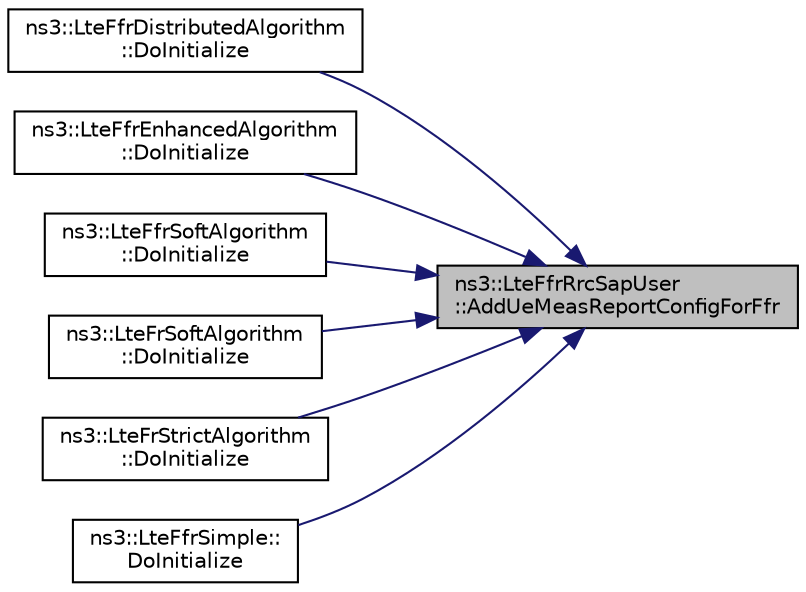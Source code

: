 digraph "ns3::LteFfrRrcSapUser::AddUeMeasReportConfigForFfr"
{
 // LATEX_PDF_SIZE
  edge [fontname="Helvetica",fontsize="10",labelfontname="Helvetica",labelfontsize="10"];
  node [fontname="Helvetica",fontsize="10",shape=record];
  rankdir="RL";
  Node1 [label="ns3::LteFfrRrcSapUser\l::AddUeMeasReportConfigForFfr",height=0.2,width=0.4,color="black", fillcolor="grey75", style="filled", fontcolor="black",tooltip="Request a certain reporting configuration to be fulfilled by the UEs attached to the eNodeB entity."];
  Node1 -> Node2 [dir="back",color="midnightblue",fontsize="10",style="solid",fontname="Helvetica"];
  Node2 [label="ns3::LteFfrDistributedAlgorithm\l::DoInitialize",height=0.2,width=0.4,color="black", fillcolor="white", style="filled",URL="$classns3_1_1_lte_ffr_distributed_algorithm.html#a101b6b91a19c0714f93445ce3c286fb1",tooltip="Initialize() implementation."];
  Node1 -> Node3 [dir="back",color="midnightblue",fontsize="10",style="solid",fontname="Helvetica"];
  Node3 [label="ns3::LteFfrEnhancedAlgorithm\l::DoInitialize",height=0.2,width=0.4,color="black", fillcolor="white", style="filled",URL="$classns3_1_1_lte_ffr_enhanced_algorithm.html#ae326a062caf14fa97b2b818634b2ba02",tooltip="Initialize() implementation."];
  Node1 -> Node4 [dir="back",color="midnightblue",fontsize="10",style="solid",fontname="Helvetica"];
  Node4 [label="ns3::LteFfrSoftAlgorithm\l::DoInitialize",height=0.2,width=0.4,color="black", fillcolor="white", style="filled",URL="$classns3_1_1_lte_ffr_soft_algorithm.html#ae32e7df75704fe9e4c1cbce04d8f0bbd",tooltip="Initialize() implementation."];
  Node1 -> Node5 [dir="back",color="midnightblue",fontsize="10",style="solid",fontname="Helvetica"];
  Node5 [label="ns3::LteFrSoftAlgorithm\l::DoInitialize",height=0.2,width=0.4,color="black", fillcolor="white", style="filled",URL="$classns3_1_1_lte_fr_soft_algorithm.html#a7780359fd9a2d6ff828d3db4b80b91af",tooltip="Initialize() implementation."];
  Node1 -> Node6 [dir="back",color="midnightblue",fontsize="10",style="solid",fontname="Helvetica"];
  Node6 [label="ns3::LteFrStrictAlgorithm\l::DoInitialize",height=0.2,width=0.4,color="black", fillcolor="white", style="filled",URL="$classns3_1_1_lte_fr_strict_algorithm.html#acb0b795e982f2d5219faca62e66b6a85",tooltip="Initialize() implementation."];
  Node1 -> Node7 [dir="back",color="midnightblue",fontsize="10",style="solid",fontname="Helvetica"];
  Node7 [label="ns3::LteFfrSimple::\lDoInitialize",height=0.2,width=0.4,color="black", fillcolor="white", style="filled",URL="$classns3_1_1_lte_ffr_simple.html#a98fb8e8c8d13a8a90f35b2a5a9213c4d",tooltip="Initialize() implementation."];
}

